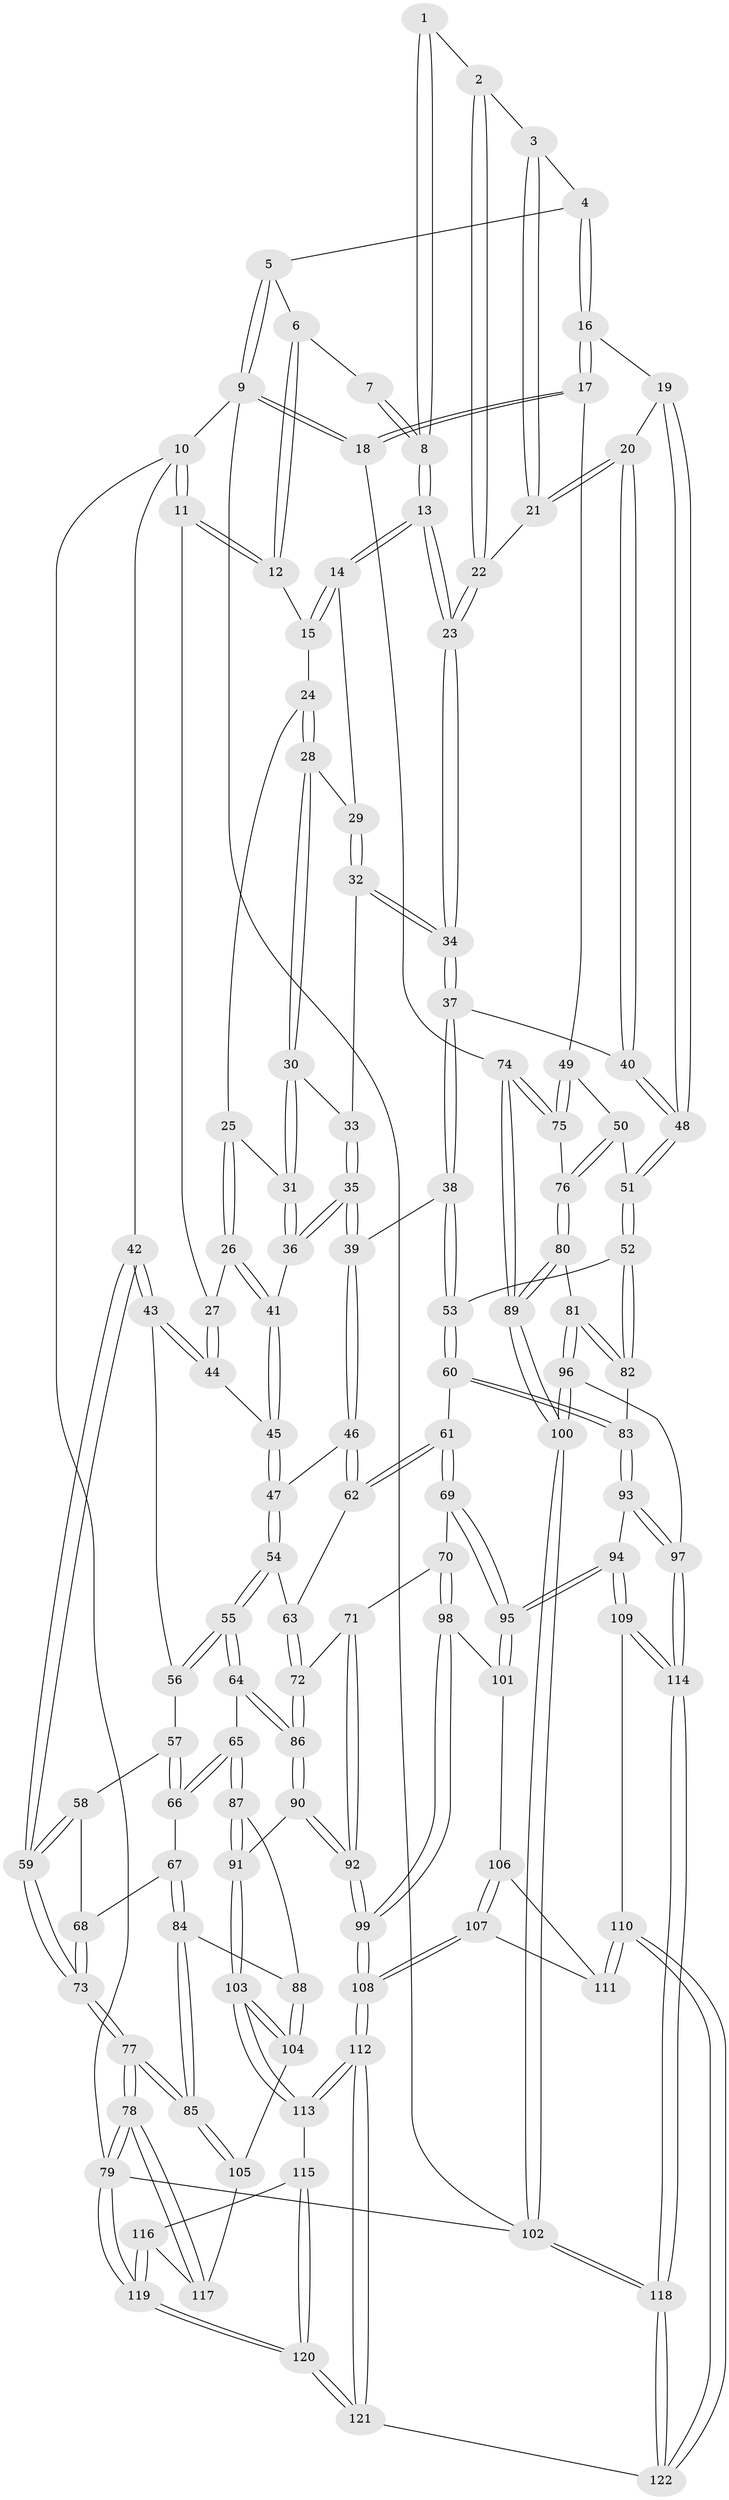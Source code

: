 // Generated by graph-tools (version 1.1) at 2025/38/03/09/25 02:38:45]
// undirected, 122 vertices, 302 edges
graph export_dot {
graph [start="1"]
  node [color=gray90,style=filled];
  1 [pos="+0.6883511076098826+0.02527860994476837"];
  2 [pos="+0.757985437380709+0"];
  3 [pos="+0.7923954050083574+0"];
  4 [pos="+0.8149265239170037+0"];
  5 [pos="+0.8106996890937235+0"];
  6 [pos="+0.45920691497674054+0"];
  7 [pos="+0.6137202701158688+0.018655620937841358"];
  8 [pos="+0.6284814508687417+0.0808730809423421"];
  9 [pos="+1+0"];
  10 [pos="+0+0"];
  11 [pos="+0.26782294423554376+0"];
  12 [pos="+0.38726724473479984+0"];
  13 [pos="+0.624898723452832+0.09221782625226951"];
  14 [pos="+0.595486608148596+0.09352178094047874"];
  15 [pos="+0.3896157349156109+0"];
  16 [pos="+0.9841297933744318+0.186123091920915"];
  17 [pos="+1+0.22590004083564957"];
  18 [pos="+1+0.22455379938472164"];
  19 [pos="+0.9604473469552366+0.19257718326877432"];
  20 [pos="+0.8232025291948976+0.20856595165615663"];
  21 [pos="+0.8084190680661181+0.14998390208551302"];
  22 [pos="+0.7399852599175285+0.052723107983508405"];
  23 [pos="+0.6907018817343779+0.16421339541372126"];
  24 [pos="+0.4100449736980593+0"];
  25 [pos="+0.40143650103912554+0"];
  26 [pos="+0.35240847032768097+0.18417294180524466"];
  27 [pos="+0.23534090033204338+0.14319500855301634"];
  28 [pos="+0.4820981249467971+0.07368112239620271"];
  29 [pos="+0.5908709893534208+0.09688010422868866"];
  30 [pos="+0.4930504732139499+0.11539173648577694"];
  31 [pos="+0.43039857972247964+0.1789702638697907"];
  32 [pos="+0.5587773519667233+0.1365365989821223"];
  33 [pos="+0.5335534335216217+0.15151671274057707"];
  34 [pos="+0.701290683736398+0.21885243098661716"];
  35 [pos="+0.5339634893131283+0.2622091860815327"];
  36 [pos="+0.4141207900785583+0.2146384501245199"];
  37 [pos="+0.7097855215058955+0.24625495795211103"];
  38 [pos="+0.6658698169286865+0.29425918301937226"];
  39 [pos="+0.563572373338959+0.29732585546998896"];
  40 [pos="+0.7356997955924307+0.2431041138731015"];
  41 [pos="+0.3825448402866835+0.2199390876776642"];
  42 [pos="+0+0.10812710889278565"];
  43 [pos="+0.0863717676208523+0.2533499101414352"];
  44 [pos="+0.18058888844432572+0.20547890249950124"];
  45 [pos="+0.339574176142276+0.30673094383706256"];
  46 [pos="+0.5291185980813237+0.3397985385717489"];
  47 [pos="+0.3399863746424071+0.3500661650827012"];
  48 [pos="+0.8485061591065496+0.36671272404803323"];
  49 [pos="+0.9070518884990725+0.4333163747502038"];
  50 [pos="+0.9040640792892041+0.4352392923136697"];
  51 [pos="+0.8633304972254726+0.4370075017807705"];
  52 [pos="+0.8458104011427493+0.44787900153044125"];
  53 [pos="+0.6767048214994253+0.330723938314547"];
  54 [pos="+0.3019518634299503+0.4252239456533981"];
  55 [pos="+0.28895389677990024+0.43942652903655055"];
  56 [pos="+0.10490778897718463+0.2919111108589761"];
  57 [pos="+0.0842571311202906+0.4008860412134268"];
  58 [pos="+0.06542698695823522+0.4203803283635077"];
  59 [pos="+0+0.38247119811643976"];
  60 [pos="+0.6651248576035886+0.5572124962192886"];
  61 [pos="+0.6519771076615867+0.5622070501508714"];
  62 [pos="+0.5213339625124003+0.3776932523257919"];
  63 [pos="+0.48619071553732146+0.4336641731448024"];
  64 [pos="+0.2801892049402597+0.5044719536127444"];
  65 [pos="+0.20695610220186658+0.5229883184184254"];
  66 [pos="+0.14065670735412608+0.4974553879295571"];
  67 [pos="+0.06500050842513552+0.5106191066898949"];
  68 [pos="+0.03306736676360214+0.4686594002123392"];
  69 [pos="+0.6088866131039123+0.589567545635258"];
  70 [pos="+0.5750637788508142+0.5884514375079071"];
  71 [pos="+0.5066598053992203+0.5604171768601409"];
  72 [pos="+0.49520942027091874+0.5526053131911375"];
  73 [pos="+0+0.46245017384589404"];
  74 [pos="+1+0.51638731703254"];
  75 [pos="+1+0.5037443080204257"];
  76 [pos="+0.9474804550333061+0.517296550144984"];
  77 [pos="+0+0.710768857348449"];
  78 [pos="+0+0.7161168512242201"];
  79 [pos="+0+1"];
  80 [pos="+0.9352749480841088+0.5818380513260704"];
  81 [pos="+0.8879861251162228+0.6251179085549319"];
  82 [pos="+0.7729576218361098+0.5650890786252265"];
  83 [pos="+0.7425939961805863+0.5725152142387034"];
  84 [pos="+0.0005193789372743878+0.6571566619584274"];
  85 [pos="+0+0.710387918057996"];
  86 [pos="+0.3081846996416678+0.5445170184386593"];
  87 [pos="+0.10978109446305856+0.6314931789869112"];
  88 [pos="+0.035135968609913276+0.6603762275568572"];
  89 [pos="+1+0.585196359129228"];
  90 [pos="+0.31277508306809915+0.7331666764840856"];
  91 [pos="+0.2964908023835841+0.7412373621603515"];
  92 [pos="+0.36284096989036924+0.7545822718520956"];
  93 [pos="+0.7655279357624241+0.787054765538688"];
  94 [pos="+0.6565316144150076+0.8057695913980587"];
  95 [pos="+0.6205736488533871+0.7778270142844766"];
  96 [pos="+0.9546971752626319+0.7902590259468971"];
  97 [pos="+0.8727038417739174+0.8332985933109957"];
  98 [pos="+0.44088941877044174+0.759173608122162"];
  99 [pos="+0.38420559311641966+0.7680955774960663"];
  100 [pos="+1+0.823581106564902"];
  101 [pos="+0.5495391943724468+0.7929001795133507"];
  102 [pos="+1+1"];
  103 [pos="+0.21621873629453148+0.8121932564472985"];
  104 [pos="+0.18076015766101575+0.8101268830951244"];
  105 [pos="+0.165463323602846+0.8180738630542874"];
  106 [pos="+0.5449439815593266+0.8090779952465038"];
  107 [pos="+0.46097331568251304+0.9226557700685233"];
  108 [pos="+0.4184884194334942+0.93118418508703"];
  109 [pos="+0.6551031336634849+0.8192721748941257"];
  110 [pos="+0.6078501685004777+0.9542881790118806"];
  111 [pos="+0.5447297687961278+0.9250459772751082"];
  112 [pos="+0.353050576330399+1"];
  113 [pos="+0.23146639182141465+0.9082724355767805"];
  114 [pos="+0.8047956143476533+1"];
  115 [pos="+0.1671690300390973+0.9466922936195471"];
  116 [pos="+0.0775864896422409+0.9288052842535993"];
  117 [pos="+0.07614266005357882+0.8797670506291551"];
  118 [pos="+0.76820196099049+1"];
  119 [pos="+0+1"];
  120 [pos="+0.012989500924860769+1"];
  121 [pos="+0.355397240037875+1"];
  122 [pos="+0.7070764787694852+1"];
  1 -- 2;
  1 -- 8;
  1 -- 8;
  2 -- 3;
  2 -- 22;
  2 -- 22;
  3 -- 4;
  3 -- 21;
  3 -- 21;
  4 -- 5;
  4 -- 16;
  4 -- 16;
  5 -- 6;
  5 -- 9;
  5 -- 9;
  6 -- 7;
  6 -- 12;
  6 -- 12;
  7 -- 8;
  7 -- 8;
  8 -- 13;
  8 -- 13;
  9 -- 10;
  9 -- 18;
  9 -- 18;
  9 -- 102;
  10 -- 11;
  10 -- 11;
  10 -- 42;
  10 -- 79;
  11 -- 12;
  11 -- 12;
  11 -- 27;
  12 -- 15;
  13 -- 14;
  13 -- 14;
  13 -- 23;
  13 -- 23;
  14 -- 15;
  14 -- 15;
  14 -- 29;
  15 -- 24;
  16 -- 17;
  16 -- 17;
  16 -- 19;
  17 -- 18;
  17 -- 18;
  17 -- 49;
  18 -- 74;
  19 -- 20;
  19 -- 48;
  19 -- 48;
  20 -- 21;
  20 -- 21;
  20 -- 40;
  20 -- 40;
  21 -- 22;
  22 -- 23;
  22 -- 23;
  23 -- 34;
  23 -- 34;
  24 -- 25;
  24 -- 28;
  24 -- 28;
  25 -- 26;
  25 -- 26;
  25 -- 31;
  26 -- 27;
  26 -- 41;
  26 -- 41;
  27 -- 44;
  27 -- 44;
  28 -- 29;
  28 -- 30;
  28 -- 30;
  29 -- 32;
  29 -- 32;
  30 -- 31;
  30 -- 31;
  30 -- 33;
  31 -- 36;
  31 -- 36;
  32 -- 33;
  32 -- 34;
  32 -- 34;
  33 -- 35;
  33 -- 35;
  34 -- 37;
  34 -- 37;
  35 -- 36;
  35 -- 36;
  35 -- 39;
  35 -- 39;
  36 -- 41;
  37 -- 38;
  37 -- 38;
  37 -- 40;
  38 -- 39;
  38 -- 53;
  38 -- 53;
  39 -- 46;
  39 -- 46;
  40 -- 48;
  40 -- 48;
  41 -- 45;
  41 -- 45;
  42 -- 43;
  42 -- 43;
  42 -- 59;
  42 -- 59;
  43 -- 44;
  43 -- 44;
  43 -- 56;
  44 -- 45;
  45 -- 47;
  45 -- 47;
  46 -- 47;
  46 -- 62;
  46 -- 62;
  47 -- 54;
  47 -- 54;
  48 -- 51;
  48 -- 51;
  49 -- 50;
  49 -- 75;
  49 -- 75;
  50 -- 51;
  50 -- 76;
  50 -- 76;
  51 -- 52;
  51 -- 52;
  52 -- 53;
  52 -- 82;
  52 -- 82;
  53 -- 60;
  53 -- 60;
  54 -- 55;
  54 -- 55;
  54 -- 63;
  55 -- 56;
  55 -- 56;
  55 -- 64;
  55 -- 64;
  56 -- 57;
  57 -- 58;
  57 -- 66;
  57 -- 66;
  58 -- 59;
  58 -- 59;
  58 -- 68;
  59 -- 73;
  59 -- 73;
  60 -- 61;
  60 -- 83;
  60 -- 83;
  61 -- 62;
  61 -- 62;
  61 -- 69;
  61 -- 69;
  62 -- 63;
  63 -- 72;
  63 -- 72;
  64 -- 65;
  64 -- 86;
  64 -- 86;
  65 -- 66;
  65 -- 66;
  65 -- 87;
  65 -- 87;
  66 -- 67;
  67 -- 68;
  67 -- 84;
  67 -- 84;
  68 -- 73;
  68 -- 73;
  69 -- 70;
  69 -- 95;
  69 -- 95;
  70 -- 71;
  70 -- 98;
  70 -- 98;
  71 -- 72;
  71 -- 92;
  71 -- 92;
  72 -- 86;
  72 -- 86;
  73 -- 77;
  73 -- 77;
  74 -- 75;
  74 -- 75;
  74 -- 89;
  74 -- 89;
  75 -- 76;
  76 -- 80;
  76 -- 80;
  77 -- 78;
  77 -- 78;
  77 -- 85;
  77 -- 85;
  78 -- 79;
  78 -- 79;
  78 -- 117;
  78 -- 117;
  79 -- 119;
  79 -- 119;
  79 -- 102;
  80 -- 81;
  80 -- 89;
  80 -- 89;
  81 -- 82;
  81 -- 82;
  81 -- 96;
  81 -- 96;
  82 -- 83;
  83 -- 93;
  83 -- 93;
  84 -- 85;
  84 -- 85;
  84 -- 88;
  85 -- 105;
  85 -- 105;
  86 -- 90;
  86 -- 90;
  87 -- 88;
  87 -- 91;
  87 -- 91;
  88 -- 104;
  88 -- 104;
  89 -- 100;
  89 -- 100;
  90 -- 91;
  90 -- 92;
  90 -- 92;
  91 -- 103;
  91 -- 103;
  92 -- 99;
  92 -- 99;
  93 -- 94;
  93 -- 97;
  93 -- 97;
  94 -- 95;
  94 -- 95;
  94 -- 109;
  94 -- 109;
  95 -- 101;
  95 -- 101;
  96 -- 97;
  96 -- 100;
  96 -- 100;
  97 -- 114;
  97 -- 114;
  98 -- 99;
  98 -- 99;
  98 -- 101;
  99 -- 108;
  99 -- 108;
  100 -- 102;
  100 -- 102;
  101 -- 106;
  102 -- 118;
  102 -- 118;
  103 -- 104;
  103 -- 104;
  103 -- 113;
  103 -- 113;
  104 -- 105;
  105 -- 117;
  106 -- 107;
  106 -- 107;
  106 -- 111;
  107 -- 108;
  107 -- 108;
  107 -- 111;
  108 -- 112;
  108 -- 112;
  109 -- 110;
  109 -- 114;
  109 -- 114;
  110 -- 111;
  110 -- 111;
  110 -- 122;
  110 -- 122;
  112 -- 113;
  112 -- 113;
  112 -- 121;
  112 -- 121;
  113 -- 115;
  114 -- 118;
  114 -- 118;
  115 -- 116;
  115 -- 120;
  115 -- 120;
  116 -- 117;
  116 -- 119;
  116 -- 119;
  118 -- 122;
  118 -- 122;
  119 -- 120;
  119 -- 120;
  120 -- 121;
  120 -- 121;
  121 -- 122;
}

